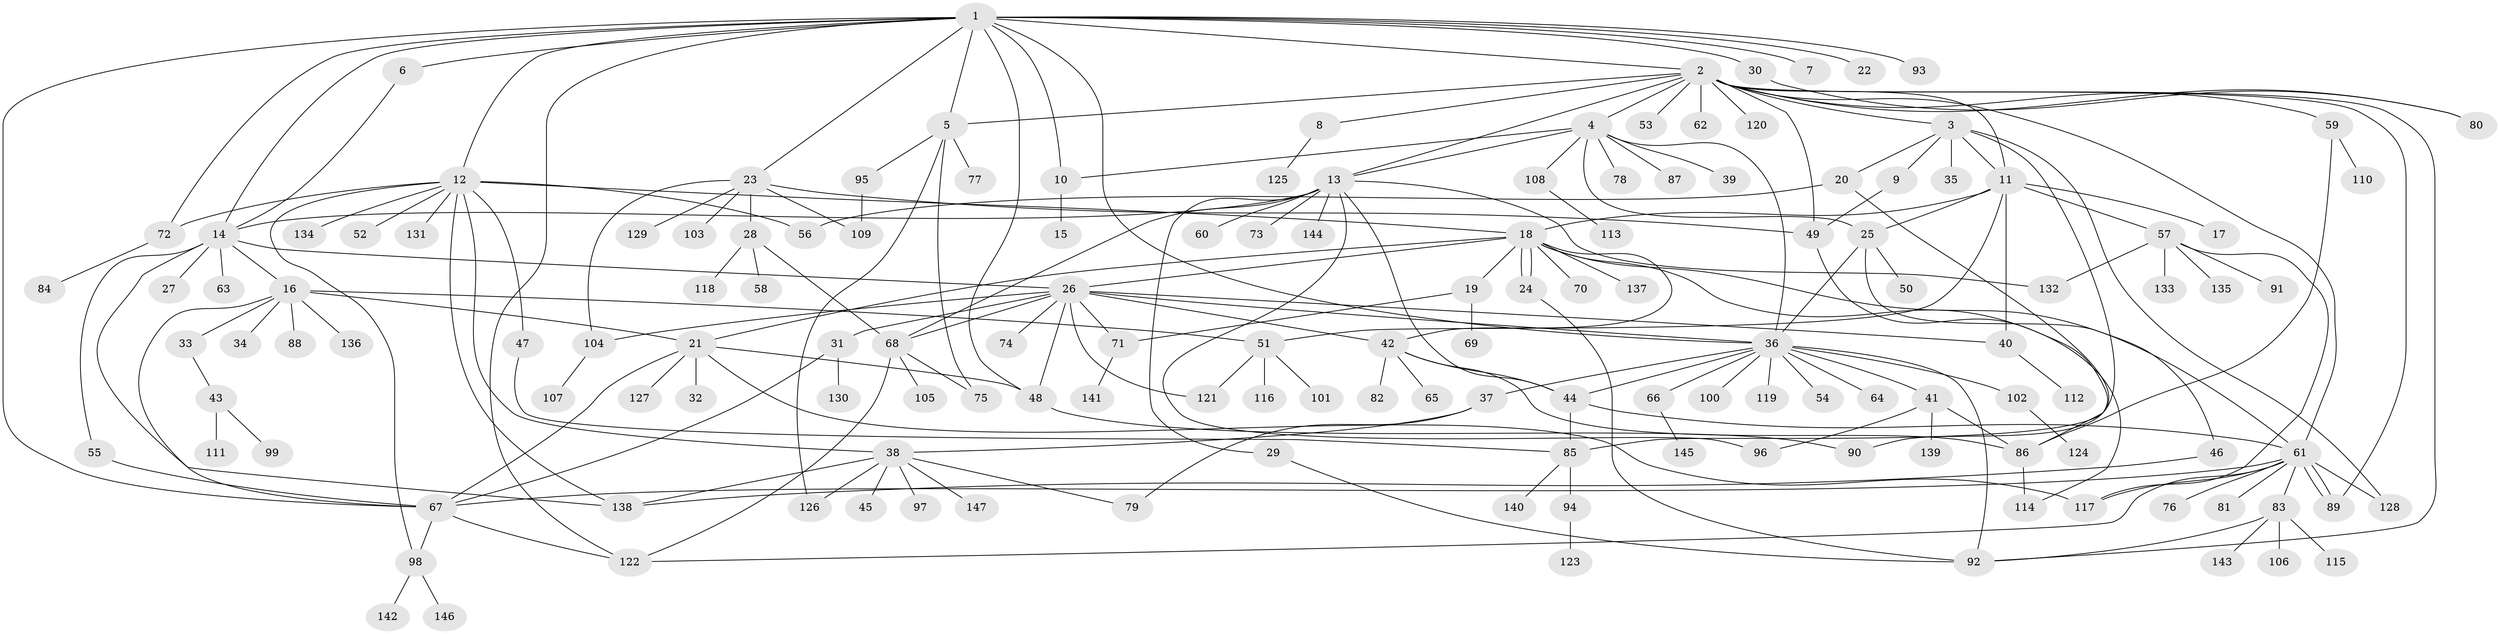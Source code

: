 // coarse degree distribution, {14: 0.008928571428571428, 16: 0.017857142857142856, 6: 0.026785714285714284, 8: 0.044642857142857144, 2: 0.17857142857142858, 3: 0.044642857142857144, 9: 0.008928571428571428, 11: 0.008928571428571428, 10: 0.008928571428571428, 1: 0.5178571428571429, 7: 0.03571428571428571, 19: 0.008928571428571428, 4: 0.05357142857142857, 5: 0.026785714285714284, 15: 0.008928571428571428}
// Generated by graph-tools (version 1.1) at 2025/51/02/27/25 19:51:54]
// undirected, 147 vertices, 214 edges
graph export_dot {
graph [start="1"]
  node [color=gray90,style=filled];
  1;
  2;
  3;
  4;
  5;
  6;
  7;
  8;
  9;
  10;
  11;
  12;
  13;
  14;
  15;
  16;
  17;
  18;
  19;
  20;
  21;
  22;
  23;
  24;
  25;
  26;
  27;
  28;
  29;
  30;
  31;
  32;
  33;
  34;
  35;
  36;
  37;
  38;
  39;
  40;
  41;
  42;
  43;
  44;
  45;
  46;
  47;
  48;
  49;
  50;
  51;
  52;
  53;
  54;
  55;
  56;
  57;
  58;
  59;
  60;
  61;
  62;
  63;
  64;
  65;
  66;
  67;
  68;
  69;
  70;
  71;
  72;
  73;
  74;
  75;
  76;
  77;
  78;
  79;
  80;
  81;
  82;
  83;
  84;
  85;
  86;
  87;
  88;
  89;
  90;
  91;
  92;
  93;
  94;
  95;
  96;
  97;
  98;
  99;
  100;
  101;
  102;
  103;
  104;
  105;
  106;
  107;
  108;
  109;
  110;
  111;
  112;
  113;
  114;
  115;
  116;
  117;
  118;
  119;
  120;
  121;
  122;
  123;
  124;
  125;
  126;
  127;
  128;
  129;
  130;
  131;
  132;
  133;
  134;
  135;
  136;
  137;
  138;
  139;
  140;
  141;
  142;
  143;
  144;
  145;
  146;
  147;
  1 -- 2;
  1 -- 5;
  1 -- 6;
  1 -- 7;
  1 -- 10;
  1 -- 12;
  1 -- 14;
  1 -- 22;
  1 -- 23;
  1 -- 30;
  1 -- 36;
  1 -- 48;
  1 -- 67;
  1 -- 72;
  1 -- 93;
  1 -- 122;
  2 -- 3;
  2 -- 4;
  2 -- 5;
  2 -- 8;
  2 -- 11;
  2 -- 13;
  2 -- 49;
  2 -- 53;
  2 -- 59;
  2 -- 61;
  2 -- 62;
  2 -- 80;
  2 -- 89;
  2 -- 92;
  2 -- 120;
  3 -- 9;
  3 -- 11;
  3 -- 20;
  3 -- 35;
  3 -- 85;
  3 -- 128;
  4 -- 10;
  4 -- 13;
  4 -- 25;
  4 -- 36;
  4 -- 39;
  4 -- 78;
  4 -- 87;
  4 -- 108;
  5 -- 75;
  5 -- 77;
  5 -- 95;
  5 -- 126;
  6 -- 14;
  8 -- 125;
  9 -- 49;
  10 -- 15;
  11 -- 17;
  11 -- 18;
  11 -- 25;
  11 -- 40;
  11 -- 51;
  11 -- 57;
  12 -- 18;
  12 -- 38;
  12 -- 47;
  12 -- 52;
  12 -- 56;
  12 -- 72;
  12 -- 98;
  12 -- 131;
  12 -- 134;
  12 -- 138;
  13 -- 14;
  13 -- 29;
  13 -- 44;
  13 -- 60;
  13 -- 68;
  13 -- 73;
  13 -- 96;
  13 -- 132;
  13 -- 144;
  14 -- 16;
  14 -- 26;
  14 -- 27;
  14 -- 55;
  14 -- 63;
  14 -- 138;
  16 -- 21;
  16 -- 33;
  16 -- 34;
  16 -- 51;
  16 -- 67;
  16 -- 88;
  16 -- 136;
  18 -- 19;
  18 -- 21;
  18 -- 24;
  18 -- 24;
  18 -- 26;
  18 -- 42;
  18 -- 61;
  18 -- 70;
  18 -- 114;
  18 -- 137;
  19 -- 69;
  19 -- 71;
  20 -- 56;
  20 -- 90;
  21 -- 32;
  21 -- 48;
  21 -- 67;
  21 -- 117;
  21 -- 127;
  23 -- 28;
  23 -- 49;
  23 -- 103;
  23 -- 104;
  23 -- 109;
  23 -- 129;
  24 -- 92;
  25 -- 36;
  25 -- 46;
  25 -- 50;
  26 -- 31;
  26 -- 36;
  26 -- 40;
  26 -- 42;
  26 -- 48;
  26 -- 68;
  26 -- 71;
  26 -- 74;
  26 -- 104;
  26 -- 121;
  28 -- 58;
  28 -- 68;
  28 -- 118;
  29 -- 92;
  30 -- 80;
  31 -- 67;
  31 -- 130;
  33 -- 43;
  36 -- 37;
  36 -- 41;
  36 -- 44;
  36 -- 54;
  36 -- 64;
  36 -- 66;
  36 -- 92;
  36 -- 100;
  36 -- 102;
  36 -- 119;
  37 -- 38;
  37 -- 79;
  38 -- 45;
  38 -- 79;
  38 -- 97;
  38 -- 126;
  38 -- 138;
  38 -- 147;
  40 -- 112;
  41 -- 86;
  41 -- 96;
  41 -- 139;
  42 -- 44;
  42 -- 65;
  42 -- 82;
  42 -- 86;
  43 -- 99;
  43 -- 111;
  44 -- 61;
  44 -- 85;
  46 -- 138;
  47 -- 85;
  48 -- 90;
  49 -- 86;
  51 -- 101;
  51 -- 116;
  51 -- 121;
  55 -- 67;
  57 -- 91;
  57 -- 117;
  57 -- 132;
  57 -- 133;
  57 -- 135;
  59 -- 86;
  59 -- 110;
  61 -- 67;
  61 -- 76;
  61 -- 81;
  61 -- 83;
  61 -- 89;
  61 -- 89;
  61 -- 117;
  61 -- 122;
  61 -- 128;
  66 -- 145;
  67 -- 98;
  67 -- 122;
  68 -- 75;
  68 -- 105;
  68 -- 122;
  71 -- 141;
  72 -- 84;
  83 -- 92;
  83 -- 106;
  83 -- 115;
  83 -- 143;
  85 -- 94;
  85 -- 140;
  86 -- 114;
  94 -- 123;
  95 -- 109;
  98 -- 142;
  98 -- 146;
  102 -- 124;
  104 -- 107;
  108 -- 113;
}
